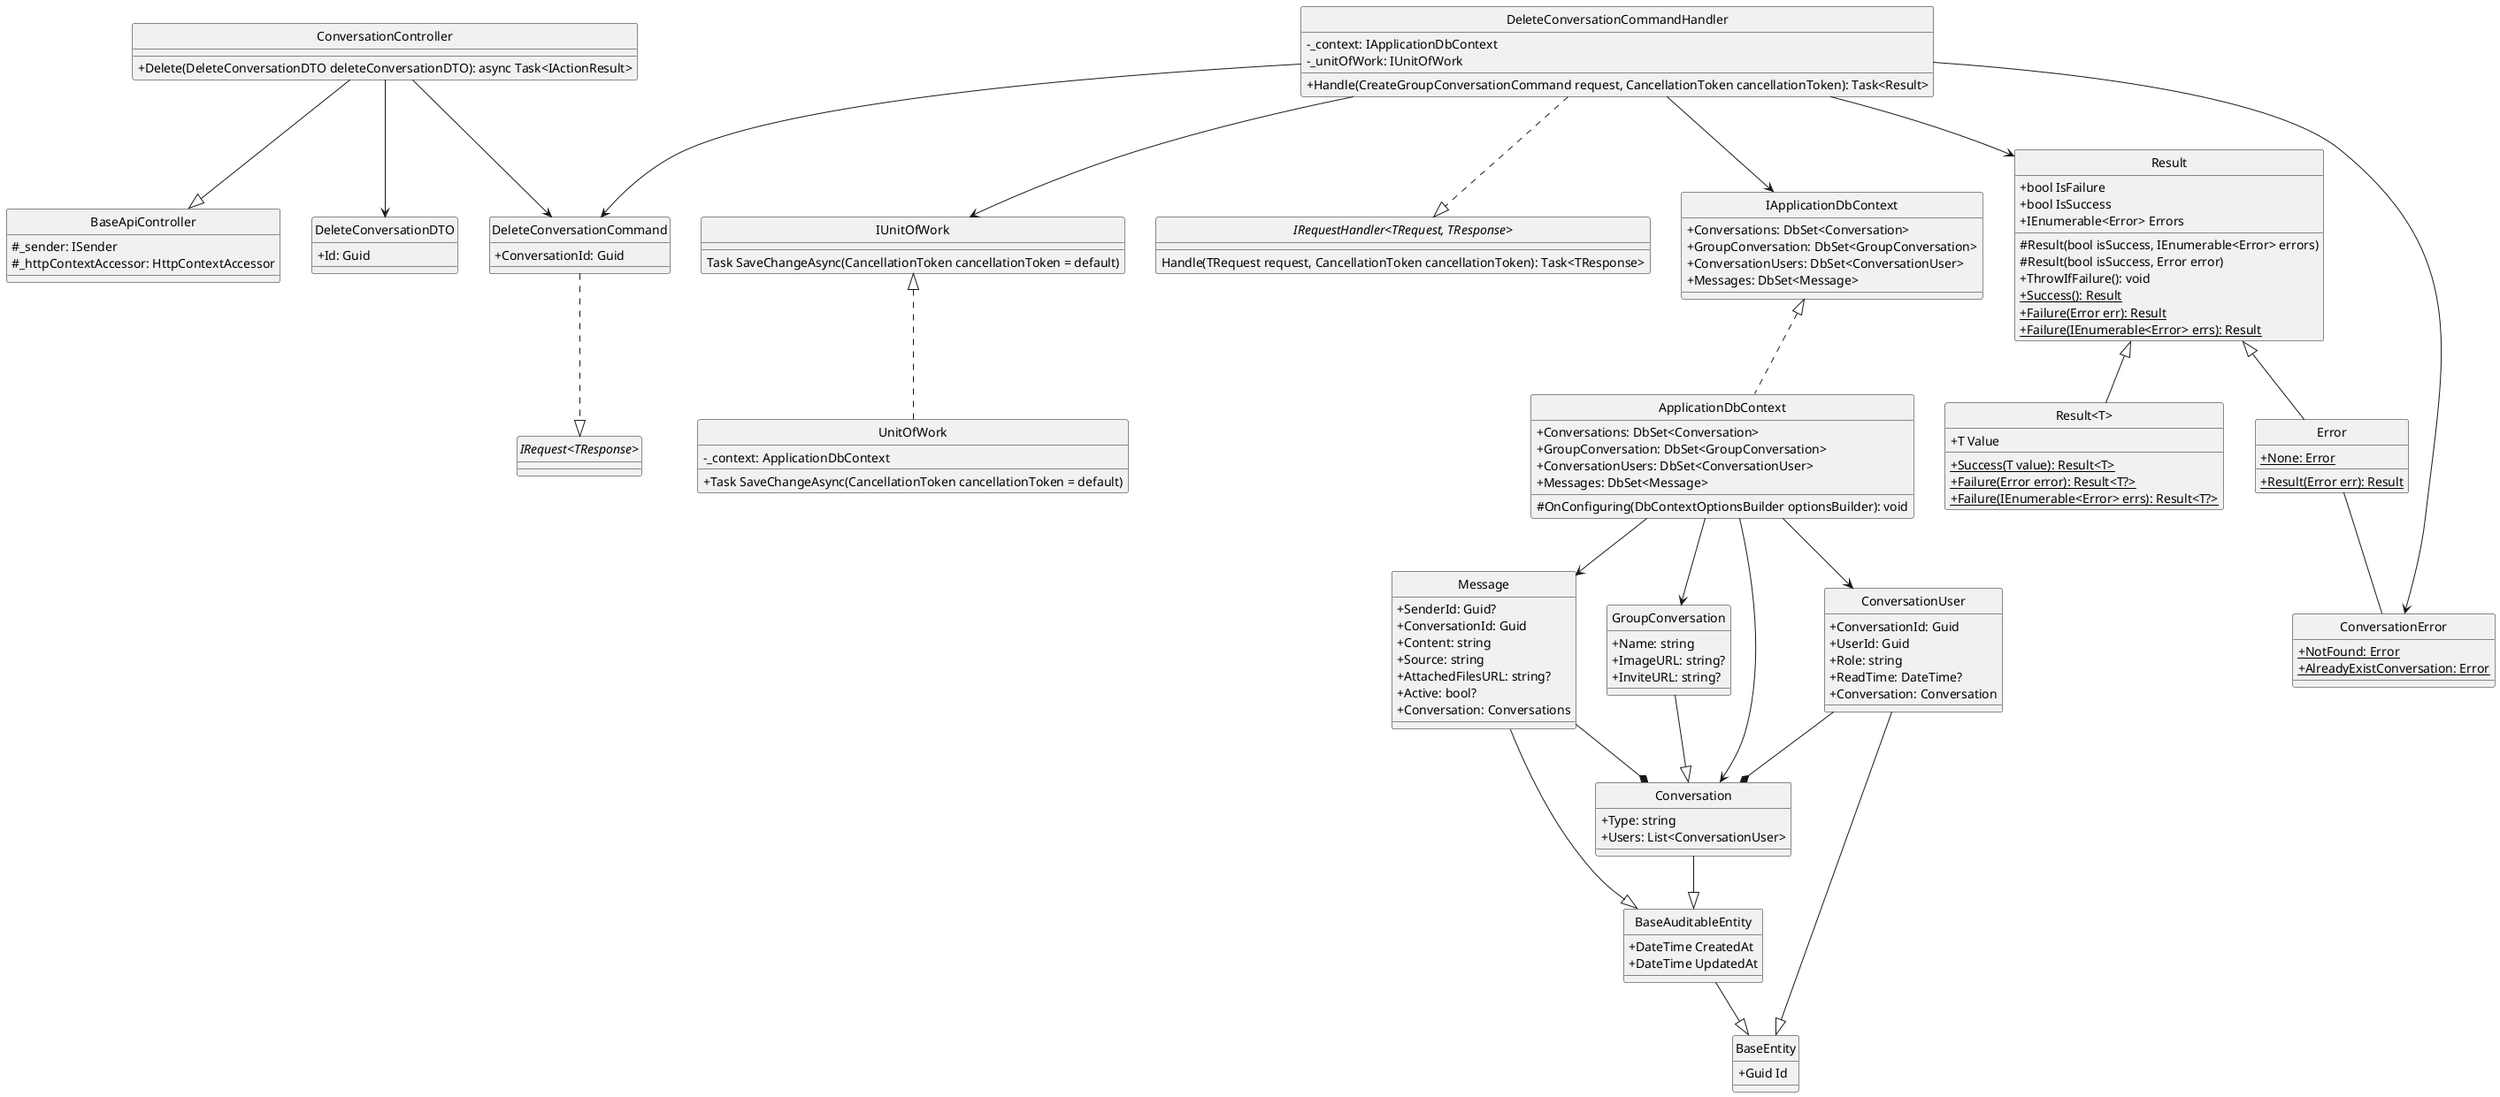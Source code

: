 @startuml deleteConversation
hide circle
skinparam classAttributeIconSize 0

class BaseApiController {
    #_sender: ISender
    #_httpContextAccessor: HttpContextAccessor
}

class ConversationController {
    +Delete(DeleteConversationDTO deleteConversationDTO): async Task<IActionResult>
}

class DeleteConversationCommand{
    +ConversationId: Guid
}

class DeleteConversationCommandHandler{
    -_context: IApplicationDbContext
    -_unitOfWork: IUnitOfWork
    +Handle(CreateGroupConversationCommand request, CancellationToken cancellationToken): Task<Result>
}

class IApplicationDbContext {
    +Conversations: DbSet<Conversation>
    +GroupConversation: DbSet<GroupConversation>
    +ConversationUsers: DbSet<ConversationUser>
    +Messages: DbSet<Message>
}

class ApplicationDbContext {
    +Conversations: DbSet<Conversation>
    +GroupConversation: DbSet<GroupConversation>
    +ConversationUsers: DbSet<ConversationUser>
    +Messages: DbSet<Message>
    #OnConfiguring(DbContextOptionsBuilder optionsBuilder): void
}

class Result {
    +bool IsFailure
    +bool IsSuccess
    +IEnumerable<Error> Errors
    #Result(bool isSuccess, IEnumerable<Error> errors)
    #Result(bool isSuccess, Error error)
    +ThrowIfFailure(): void
    {static} +Success(): Result
    {static} +Failure(Error err): Result
    {static} +Failure(IEnumerable<Error> errs): Result
}

class "Result<T>" {
    +T Value
    {static} +Success(T value): Result<T>
    {static} +Failure(Error error): Result<T?>
    {static} +Failure(IEnumerable<Error> errs): Result<T?>
}

class Error {
    {static} +None: Error
    {static} +Result(Error err): Result
}

class DeleteConversationDTO{
    +Id: Guid
}


class IUnitOfWork {
    Task SaveChangeAsync(CancellationToken cancellationToken = default)
}

class UnitOfWork {
    -_context: ApplicationDbContext
    +Task SaveChangeAsync(CancellationToken cancellationToken = default)
}

class ConversationError{
    {static} +NotFound: Error
    {static} +AlreadyExistConversation: Error
}

class BaseEntity {
    +Guid Id
}

class BaseAuditableEntity{
    +DateTime CreatedAt
    +DateTime UpdatedAt
}

class Conversation {
    +Type: string
    +Users: List<ConversationUser>
}

class GroupConversation {
    +Name: string
    +ImageURL: string?
    +InviteURL: string?
}

class ConversationUser {
    +ConversationId: Guid
    +UserId: Guid
    +Role: string
    +ReadTime: DateTime?
    +Conversation: Conversation
}

class Message {
    +SenderId: Guid?
    +ConversationId: Guid
    +Content: string
    +Source: string
    +AttachedFilesURL: string?
    +Active: bool?
    +Conversation: Conversations
}

interface "IRequest<TResponse>"
interface "IRequestHandler<TRequest, TResponse>"{
    Handle(TRequest request, CancellationToken cancellationToken): Task<TResponse>
}

ConversationController --|> BaseApiController
ConversationController --> DeleteConversationCommand

ConversationController --> DeleteConversationDTO

DeleteConversationCommand ..|> "IRequest<TResponse>"
DeleteConversationCommandHandler ..|> "IRequestHandler<TRequest, TResponse>"
DeleteConversationCommandHandler --> DeleteConversationCommand
DeleteConversationCommandHandler --> Result
DeleteConversationCommandHandler --> IUnitOfWork
DeleteConversationCommandHandler --> IApplicationDbContext
DeleteConversationCommandHandler --> ConversationError


IUnitOfWork <|.. UnitOfWork
IApplicationDbContext <|.. ApplicationDbContext
Result <|-- Error
Result <|-- "Result<T>"

Error -- ConversationError

ApplicationDbContext --> Conversation
ApplicationDbContext --> GroupConversation
ApplicationDbContext --> ConversationUser
ApplicationDbContext --> Message

Conversation --|> BaseAuditableEntity
GroupConversation --|> Conversation
ConversationUser --|> BaseEntity
ConversationUser --* Conversation
Message --|> BaseAuditableEntity
Message --* Conversation
BaseAuditableEntity --|> BaseEntity
@enduml